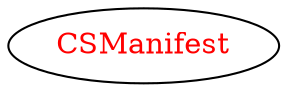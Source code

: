 digraph dependencyGraph {
 concentrate=true;
 ranksep="2.0";
 rankdir="LR"; 
 splines="ortho";
"CSManifest" [fontcolor="red"];
}